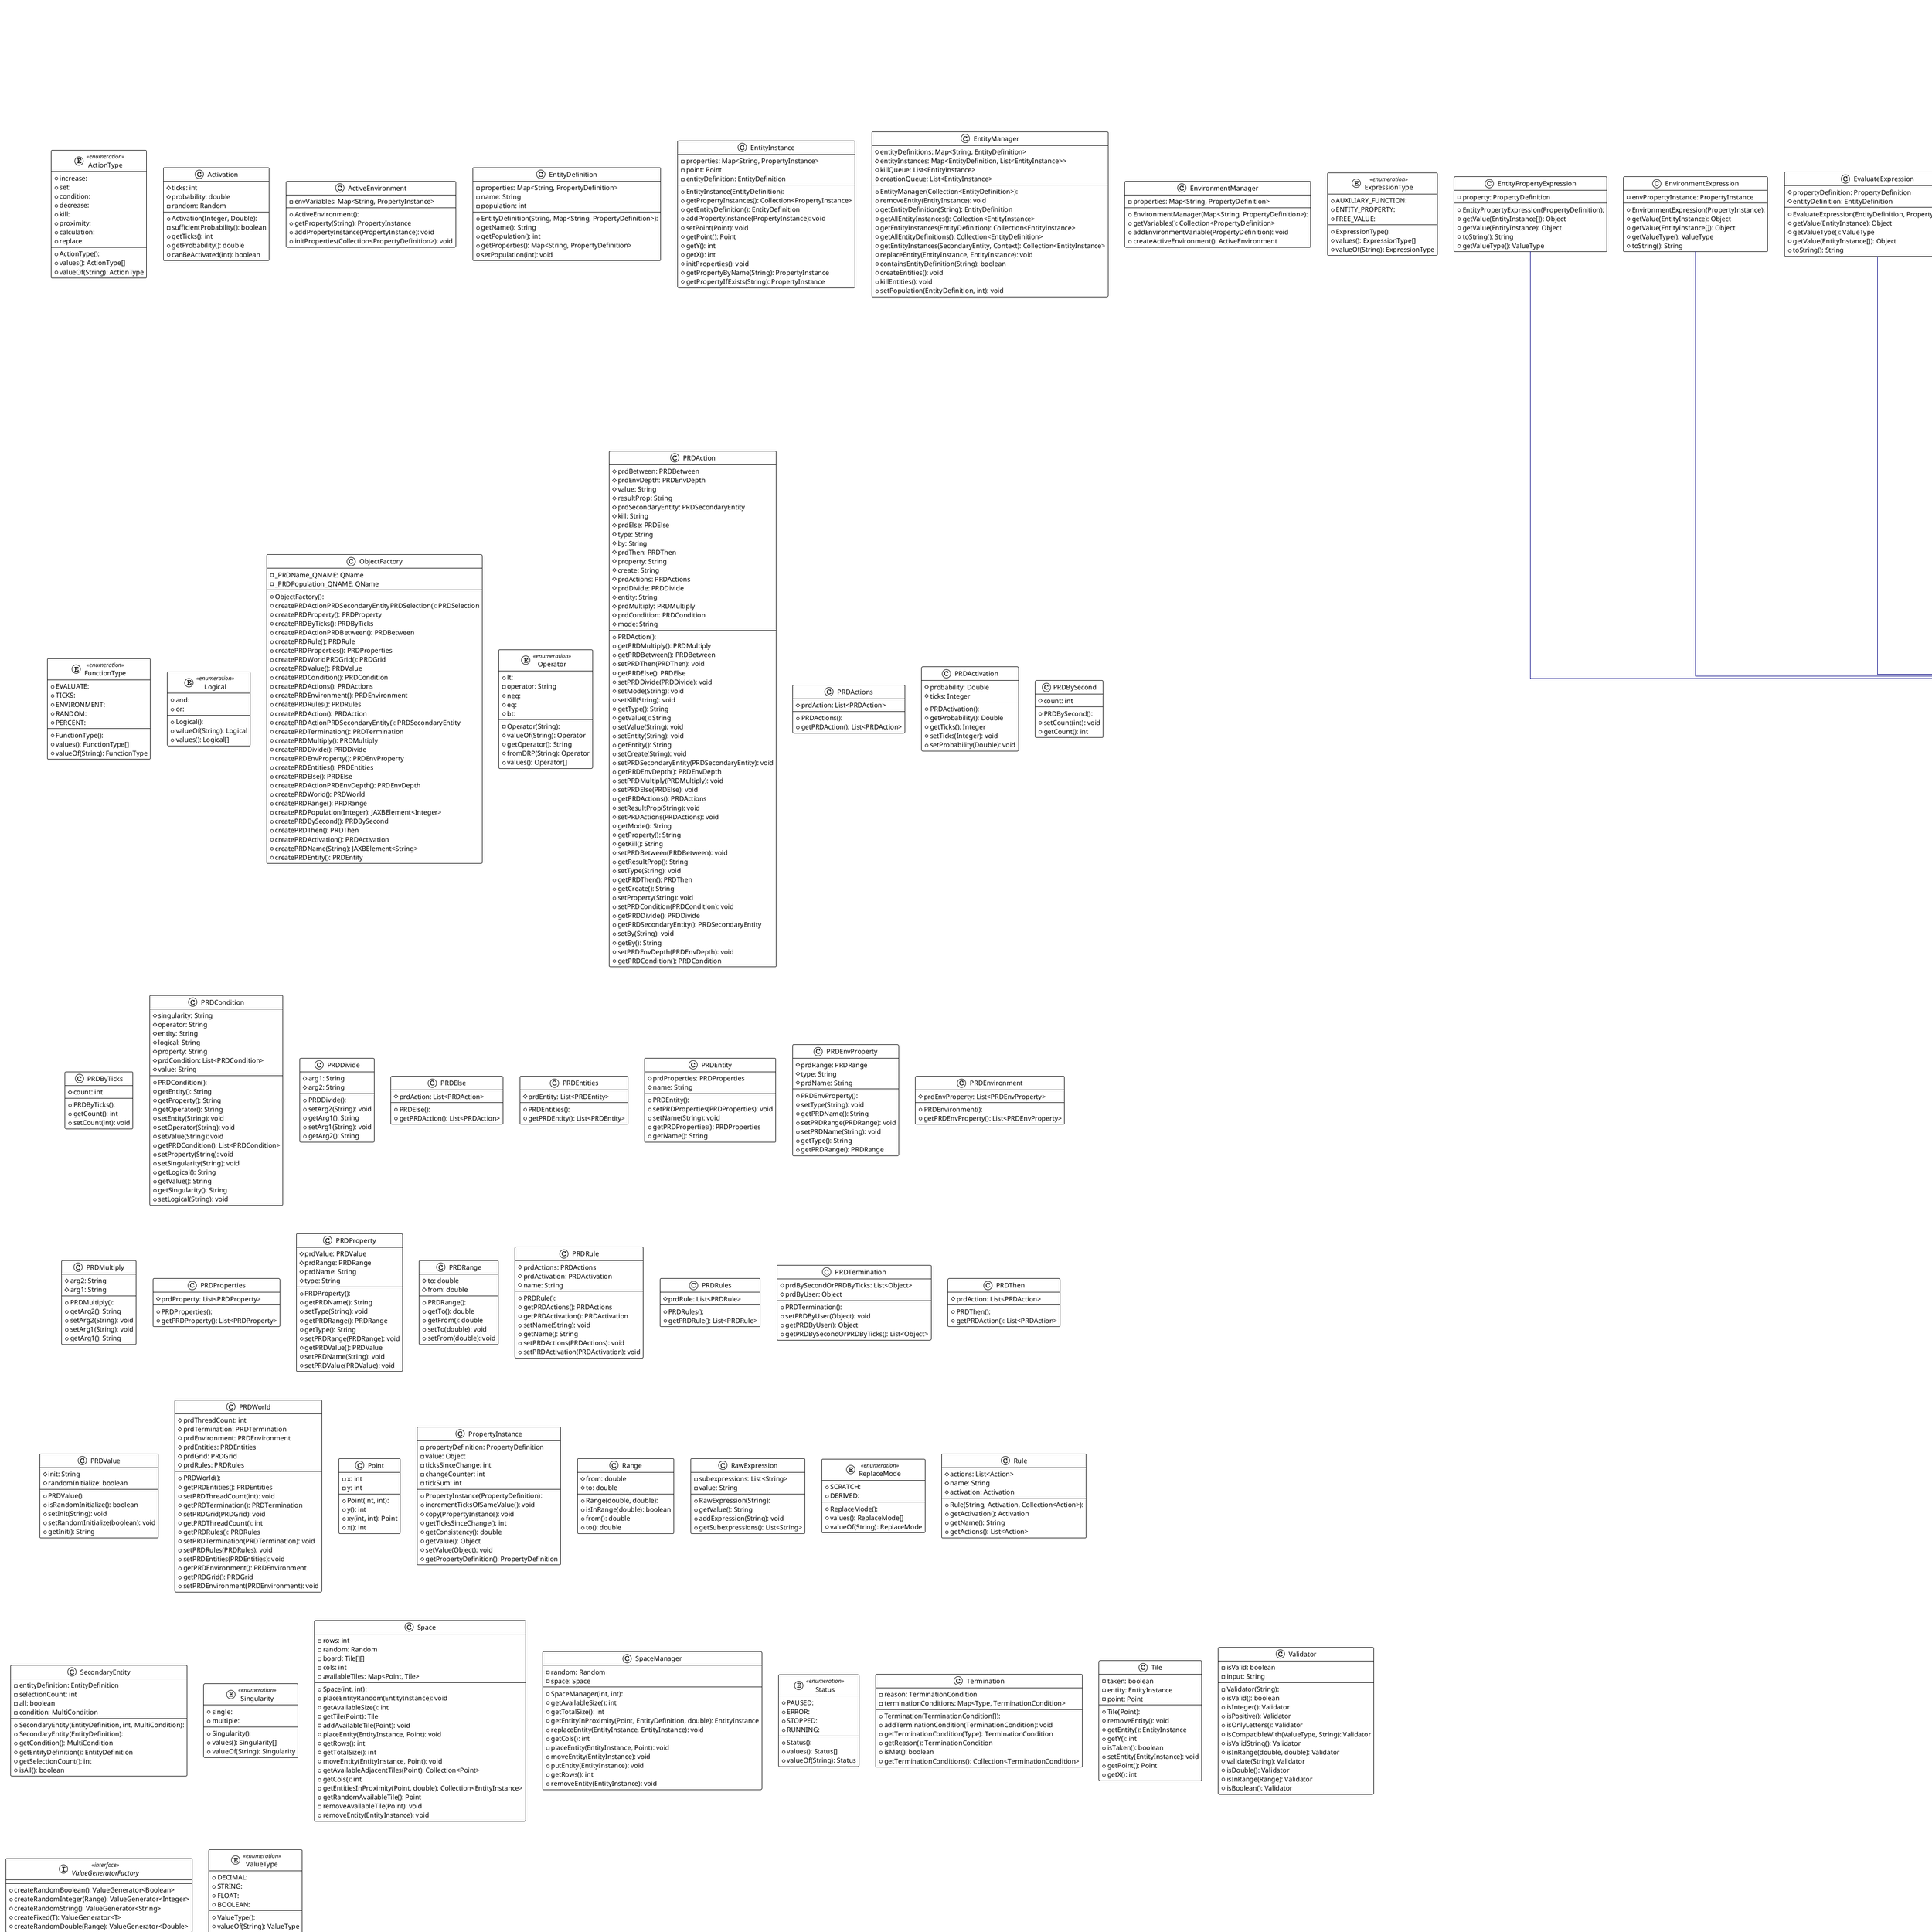 @startuml

!theme plain
top to bottom direction
skinparam linetype ortho

class AbstractExpression {
  + AbstractExpression(ExpressionType): 
  - type: ExpressionType
  + getValueType(): ValueType
  + getType(): ExpressionType
  + getValue(EntityInstance[]): Object
  + getValue(EntityInstance): Object
}
class AbstractNumericPropertyDefinition<T> {
  + AbstractNumericPropertyDefinition(String, ValueType, Range, ValueGenerator<T>, boolean): 
  - range: Range
  + getRange(): Range
  + isNumeric(): boolean
}
class AbstractPropertyDefinition<T> {
  + AbstractPropertyDefinition(String, ValueType, ValueGenerator<T>, boolean): 
  - type: ValueType
  - valueGenerator: ValueGenerator<T>
  - isRandomInit: boolean
  - name: String
  + getRange(): Range
  + isNumeric(): boolean
  + getType(): ValueType
  + isRandomInit(): boolean
  + getName(): String
  + generateValue(): T
}
class Action {
  + Action(ActionType, EntityDefinition, SecondaryEntity): 
  # type: ActionType
  # primaryEntity: EntityDefinition
  # secondaryEntity: SecondaryEntity
  + getType(): ActionType
  + getPrimaryEntity(): EntityDefinition
  + execute(EntityInstance, EntityInstance, Context): void
  + execute(EntityInstance, Context): void
  + getSecondaryEntity(): SecondaryEntity
}
class ActionCalc {
  + ActionCalc(EntityDefinition, SecondaryEntity, String, Expression, Expression): 
  # arg1: Expression
  # arg2: Expression
  # resultPropertyName: String
  + getArg2(): Expression
  + getArg1(): Expression
  + getResultPropertyName(): String
}
class ActionCondition {
  + ActionCondition(EntityDefinition, SecondaryEntity, MultiCondition, Collection<Action>, Collection<Action>): 
  # conditions: MultiCondition
  # actionsThen: List<Action>
  # actionsElse: List<Action>
  + execute(EntityInstance, EntityInstance, Context): void
  + execute(EntityInstance, Context): void
  + getConditions(): MultiCondition
  + getActionsThen(): List<Action>
  + getActionsElse(): List<Action>
}
class ActionDecrease {
  + ActionDecrease(EntityDefinition, SecondaryEntity, String, Expression): 
  + execute(EntityInstance, EntityInstance, Context): void
  + execute(EntityInstance, Context): void
}
class ActionDivide {
  + ActionDivide(EntityDefinition, SecondaryEntity, String, Expression, Expression): 
  + execute(EntityInstance, Context): void
  + execute(EntityInstance, EntityInstance, Context): void
}
class ActionIncrease {
  + ActionIncrease(EntityDefinition, SecondaryEntity, String, Expression): 
  + execute(EntityInstance, EntityInstance, Context): void
  + execute(EntityInstance, Context): void
}
class ActionKill {
  + ActionKill(EntityDefinition, SecondaryEntity): 
  + execute(EntityInstance, Context): void
  + execute(EntityInstance, EntityInstance, Context): void
}
class ActionMultiply {
  + ActionMultiply(EntityDefinition, SecondaryEntity, String, Expression, Expression): 
  + execute(EntityInstance, EntityInstance, Context): void
  + execute(EntityInstance, Context): void
}
class ActionProximity {
  + ActionProximity(EntityDefinition, EntityDefinition, Expression, Collection<Action>): 
  # targetEntity: EntityDefinition
  # actions: List<Action>
  # depth: Expression
  + getDepth(): Expression
  + execute(EntityInstance, Context): void
  + getTargetEntity(): EntityDefinition
  + getActions(): List<Action>
  + execute(EntityInstance, EntityInstance, Context): void
}
class ActionReplace {
  + ActionReplace(EntityDefinition, EntityDefinition, ReplaceMode): 
  # mode: ReplaceMode
  # createEntity: EntityDefinition
  - derived(EntityInstance, EntityInstance): void
  + execute(EntityInstance, EntityInstance, Context): void
  + getMode(): ReplaceMode
  + execute(EntityInstance, Context): void
  + getCreateEntity(): EntityDefinition
}
class ActionSet {
  + ActionSet(EntityDefinition, SecondaryEntity, String, Expression): 
  + execute(EntityInstance, EntityInstance, Context): void
  + execute(EntityInstance, Context): void
}
enum ActionType << enumeration >> {
  + ActionType(): 
  + increase: 
  + set: 
  + condition: 
  + decrease: 
  + kill: 
  + proximity: 
  + calculation: 
  + replace: 
  + values(): ActionType[]
  + valueOf(String): ActionType
}
class ActionValue {
  + ActionValue(ActionType, EntityDefinition, SecondaryEntity, String, Expression): 
  # value: Expression
  # propertyName: String
  + getValue(): Expression
  + getPropertyName(): String
}
class Activation {
  + Activation(Integer, Double): 
  # ticks: int
  # probability: double
  - random: Random
  - sufficientProbability(): boolean
  + getTicks(): int
  + getProbability(): double
  + canBeActivated(int): boolean
}
class ActiveEnvironment {
  + ActiveEnvironment(): 
  - envVariables: Map<String, PropertyInstance>
  + getProperty(String): PropertyInstance
  + addPropertyInstance(PropertyInstance): void
  + initProperties(Collection<PropertyDefinition>): void
}
class BooleanPropertyDefinition {
  + BooleanPropertyDefinition(String, ValueGenerator<Boolean>, boolean): 
}
class ByError {
  + ByError(): 
  + getType(): Type
  + getCondition(): Boolean
  + isMet(): boolean
}
class ByNumberTermination<T> {
  + ByNumberTermination(T): 
  # value: T
  # max: T
  + getMax(): T
  + getCondition(): T
  + setValue(T): void
  + getValue(): T
}
class BySecond {
  + BySecond(long): 
  + getType(): Type
  + isMet(): boolean
}
class ByTicks {
  + ByTicks(int): 
  + isMet(): boolean
  + getType(): Type
}
class ByUser {
  + ByUser(): 
  # stopped: boolean
  + stop(): void
  + getType(): Type
  + isMet(): boolean
  + getCondition(): Boolean
}
interface Condition << interface >> {
  + evaluate(EntityInstance, Context): boolean
  + evaluate(EntityInstance, EntityInstance, Context): boolean
}
interface Context << interface >> {
  + getSpaceManager(): SpaceManager
  + getEnvironmentManager(): EnvironmentManager
  + removeEntity(EntityInstance): void
  + getEnvironmentPropertyInstance(String): PropertyInstance
  + getEntityManager(): EntityManager
  + getThreadCount(): int
}
class DoublePropertyDefinition {
  + DoublePropertyDefinition(String, Range, ValueGenerator<Double>, boolean): 
}
class Engine {
  + Engine(): 
  - threadPool: ThreadPoolExecutor
  - pastSimulations: Map<Integer, SimulationInterface>
  - threadCount: int
  - simulation: SimulationInterface
  - filepath: String
  - idCounter: int
  + getWorldFromFile(String): World
  + getConsistencyOfProperty(int, String, String): Collection<Double>
  + getPastSimulations(): Collection<DTOSimulation>
  + getEnvironmentValues(): Collection<DTOEnvironmentVariable>
  + getSimulationDetails(): DTOSimulationDetails
  - isSimulationLoaded(): void
  + tickSimulation(int): void
  - getActions(Collection<Action>): Collection<DTOAction>
  + stopSimulation(int): void
  + getValuesForPropertyHistogram(int, String, String): DTOSimulationHistogram
  + resumeSimulation(int): void
  + getSimulationTermination(int): DTOTermination
  + pauseSimulation(int): void
  - getSimulationTermination(SimulationInterface): DTOTermination
  + getPastEntityProperties(int, String): Collection<DTOProperty>
  + saveToFile(String): void
  + getQueueDetails(): DTOQueueDetails
  + getSimulationResult(int): DTOSimulationResult
  + runSimulation(boolean): DTOSimulation
  + getSimulationSpace(int): DTOSpace
  - archiveSimulation(): void
  + getEntityPopulations(int): Map<String, DTOEntityPopulation>
  - getEntities(SimulationInterface): Collection<DTOEntity>
  + getEnvironmentDefinitions(): Collection<DTOEnvironmentVariable>
  + getTicksOfSameValueOfPropertyInstances(int, String, String): Collection<Double>
  + setEntityPopulations(Map<String, Integer>): void
  + getNextId(): int
  + setEnvironmentValues(Map<String, Object>): void
  - getDTOTerminationCondition(TerminationCondition): DTOTerminationCondition<?>
  + loadXml(String): void
  + getEntities(int): Collection<DTOEntity>
  + getGrid(int): DTOGrid
  + getSimulationStatus(int): DTOStatus
  + loadFromFile(String): void
  - getEntity(EntityDefinition): DTOEntity
  + shutdown(): void
  - getProperties(EntityDefinition): Collection<DTOProperty>
}
class EngineException {
  + EngineException(String, String): 
  - type: String
  + getType(): String
}
interface EngineInterface << interface >> {
  + getPastSimulations(): Collection<DTOSimulation>
  + getConsistencyOfProperty(int, String, String): Collection<Double>
  + getSimulationDetails(): DTOSimulationDetails
  + loadXml(String): void
  + pauseSimulation(int): void
  + getSimulationSpace(int): DTOSpace
  + getGrid(int): DTOGrid
  + loadFromFile(String): void
  + setEntityPopulations(Map<String, Integer>): void
  + resumeSimulation(int): void
  + getSimulationResult(int): DTOSimulationResult
  + getSimulationTermination(int): DTOTermination
  + getPastEntityProperties(int, String): Collection<DTOProperty>
  + getValuesForPropertyHistogram(int, String, String): DTOSimulationHistogram
  + getSimulationStatus(int): DTOStatus
  + getEntities(int): Collection<DTOEntity>
  + getNextId(): int
  + tickSimulation(int): void
  + getQueueDetails(): DTOQueueDetails
  + stopSimulation(int): void
  + setEnvironmentValues(Map<String, Object>): void
  + getEnvironmentDefinitions(): Collection<DTOEnvironmentVariable>
  + getEntityPopulations(int): Map<String, DTOEntityPopulation>
  + getTicksOfSameValueOfPropertyInstances(int, String, String): Collection<Double>
  + shutdown(): void
  + getEnvironmentValues(): Collection<DTOEnvironmentVariable>
  + saveToFile(String): void
  + runSimulation(boolean): DTOSimulation
}
class EntityDefinition {
  + EntityDefinition(String, Map<String, PropertyDefinition>): 
  - properties: Map<String, PropertyDefinition>
  - name: String
  - population: int
  + getName(): String
  + getPopulation(): int
  + getProperties(): Map<String, PropertyDefinition>
  + setPopulation(int): void
}
class EntityInstance {
  + EntityInstance(EntityDefinition): 
  - properties: Map<String, PropertyInstance>
  - point: Point
  - entityDefinition: EntityDefinition
  + getPropertyInstances(): Collection<PropertyInstance>
  + getEntityDefinition(): EntityDefinition
  + addPropertyInstance(PropertyInstance): void
  + setPoint(Point): void
  + getPoint(): Point
  + getY(): int
  + getX(): int
  + initProperties(): void
  + getPropertyByName(String): PropertyInstance
  + getPropertyIfExists(String): PropertyInstance
}
class EntityManager {
  + EntityManager(Collection<EntityDefinition>): 
  # entityDefinitions: Map<String, EntityDefinition>
  # entityInstances: Map<EntityDefinition, List<EntityInstance>>
  # killQueue: List<EntityInstance>
  # creationQueue: List<EntityInstance>
  + removeEntity(EntityInstance): void
  + getEntityDefinition(String): EntityDefinition
  + getAllEntityInstances(): Collection<EntityInstance>
  + getEntityInstances(EntityDefinition): Collection<EntityInstance>
  + getAllEntityDefinitions(): Collection<EntityDefinition>
  + getEntityInstances(SecondaryEntity, Context): Collection<EntityInstance>
  + replaceEntity(EntityInstance, EntityInstance): void
  + containsEntityDefinition(String): boolean
  + createEntities(): void
  + killEntities(): void
  + setPopulation(EntityDefinition, int): void
}
class EntityPropertyExpression {
  + EntityPropertyExpression(PropertyDefinition): 
  - property: PropertyDefinition
  + getValue(EntityInstance[]): Object
  + getValue(EntityInstance): Object
  + toString(): String
  + getValueType(): ValueType
}
class EnvironmentExpression {
  + EnvironmentExpression(PropertyInstance): 
  - envPropertyInstance: PropertyInstance
  + getValue(EntityInstance): Object
  + getValue(EntityInstance[]): Object
  + getValueType(): ValueType
  + toString(): String
}
class EnvironmentManager {
  + EnvironmentManager(Map<String, PropertyDefinition>): 
  - properties: Map<String, PropertyDefinition>
  + getVariables(): Collection<PropertyDefinition>
  + addEnvironmentVariable(PropertyDefinition): void
  + createActiveEnvironment(): ActiveEnvironment
}
class EvaluateExpression {
  + EvaluateExpression(EntityDefinition, PropertyDefinition): 
  # propertyDefinition: PropertyDefinition
  # entityDefinition: EntityDefinition
  + getValue(EntityInstance): Object
  + getValueType(): ValueType
  + getValue(EntityInstance[]): Object
  + toString(): String
}
interface Expression << interface >> {
  + getValueType(): ValueType
  + getValue(EntityInstance[]): Object
  + getType(): ExpressionType
  + getValue(EntityInstance): Object
}
enum ExpressionType << enumeration >> {
  + ExpressionType(): 
  + AUXILIARY_FUNCTION: 
  + ENTITY_PROPERTY: 
  + FREE_VALUE: 
  + values(): ExpressionType[]
  + valueOf(String): ExpressionType
}
class FatalException {
  + FatalException(String): 
}
class FixedValueGenerator<T> {
  + FixedValueGenerator(T): 
  - fixedValue: T
  + generateValue(): T
}
class FreeValueExpression {
  + FreeValueExpression(Object, ValueType): 
  - value: Object
  - type: ValueType
  + getValue(EntityInstance[]): Object
  + getValue(EntityInstance): Object
  + getValueType(): ValueType
  + toString(): String
}
enum FunctionType << enumeration >> {
  + FunctionType(): 
  + EVALUATE: 
  + TICKS: 
  + ENVIRONMENT: 
  + RANDOM: 
  + PERCENT: 
  + values(): FunctionType[]
  + valueOf(String): FunctionType
}
class IllegalActionException {
  + IllegalActionException(String): 
}
class IllegalUserActionException {
  + IllegalUserActionException(String): 
}
class IncompatibleTypesException {
  + IncompatibleTypesException(String): 
}
class IntegerPropertyDefinition {
  + IntegerPropertyDefinition(String, Range, ValueGenerator<Integer>, boolean): 
}
enum Logical << enumeration >> {
  + Logical(): 
  + and: 
  + or: 
  + valueOf(String): Logical
  + values(): Logical[]
}
class MultiCondition {
  + MultiCondition(Logical, Collection<Condition>): 
  # subConditions: List<Condition>
  # logical: Logical
  + evaluate(EntityInstance, EntityInstance, Context): boolean
  + evaluate(EntityInstance, Context): boolean
  + toString(): String
}
class ObjectFactory {
  + ObjectFactory(): 
  - _PRDName_QNAME: QName
  - _PRDPopulation_QNAME: QName
  + createPRDActionPRDSecondaryEntityPRDSelection(): PRDSelection
  + createPRDProperty(): PRDProperty
  + createPRDByTicks(): PRDByTicks
  + createPRDActionPRDBetween(): PRDBetween
  + createPRDRule(): PRDRule
  + createPRDProperties(): PRDProperties
  + createPRDWorldPRDGrid(): PRDGrid
  + createPRDValue(): PRDValue
  + createPRDCondition(): PRDCondition
  + createPRDActions(): PRDActions
  + createPRDEnvironment(): PRDEnvironment
  + createPRDRules(): PRDRules
  + createPRDAction(): PRDAction
  + createPRDActionPRDSecondaryEntity(): PRDSecondaryEntity
  + createPRDTermination(): PRDTermination
  + createPRDMultiply(): PRDMultiply
  + createPRDDivide(): PRDDivide
  + createPRDEnvProperty(): PRDEnvProperty
  + createPRDEntities(): PRDEntities
  + createPRDElse(): PRDElse
  + createPRDActionPRDEnvDepth(): PRDEnvDepth
  + createPRDWorld(): PRDWorld
  + createPRDRange(): PRDRange
  + createPRDPopulation(Integer): JAXBElement<Integer>
  + createPRDBySecond(): PRDBySecond
  + createPRDThen(): PRDThen
  + createPRDActivation(): PRDActivation
  + createPRDName(String): JAXBElement<String>
  + createPRDEntity(): PRDEntity
}
enum Operator << enumeration >> {
  - Operator(String): 
  + lt: 
  - operator: String
  + neq: 
  + eq: 
  + bt: 
  + valueOf(String): Operator
  + getOperator(): String
  + fromDRP(String): Operator
  + values(): Operator[]
}
class PRDAction {
  + PRDAction(): 
  # prdBetween: PRDBetween
  # prdEnvDepth: PRDEnvDepth
  # value: String
  # resultProp: String
  # prdSecondaryEntity: PRDSecondaryEntity
  # kill: String
  # prdElse: PRDElse
  # type: String
  # by: String
  # prdThen: PRDThen
  # property: String
  # create: String
  # prdActions: PRDActions
  # prdDivide: PRDDivide
  # entity: String
  # prdMultiply: PRDMultiply
  # prdCondition: PRDCondition
  # mode: String
  + getPRDMultiply(): PRDMultiply
  + getPRDBetween(): PRDBetween
  + setPRDThen(PRDThen): void
  + getPRDElse(): PRDElse
  + setPRDDivide(PRDDivide): void
  + setMode(String): void
  + setKill(String): void
  + getType(): String
  + getValue(): String
  + setValue(String): void
  + setEntity(String): void
  + getEntity(): String
  + setCreate(String): void
  + setPRDSecondaryEntity(PRDSecondaryEntity): void
  + getPRDEnvDepth(): PRDEnvDepth
  + setPRDMultiply(PRDMultiply): void
  + setPRDElse(PRDElse): void
  + getPRDActions(): PRDActions
  + setResultProp(String): void
  + setPRDActions(PRDActions): void
  + getMode(): String
  + getProperty(): String
  + getKill(): String
  + setPRDBetween(PRDBetween): void
  + getResultProp(): String
  + setType(String): void
  + getPRDThen(): PRDThen
  + getCreate(): String
  + setProperty(String): void
  + setPRDCondition(PRDCondition): void
  + getPRDDivide(): PRDDivide
  + getPRDSecondaryEntity(): PRDSecondaryEntity
  + setBy(String): void
  + getBy(): String
  + setPRDEnvDepth(PRDEnvDepth): void
  + getPRDCondition(): PRDCondition
}
class PRDActions {
  + PRDActions(): 
  # prdAction: List<PRDAction>
  + getPRDAction(): List<PRDAction>
}
class PRDActivation {
  + PRDActivation(): 
  # probability: Double
  # ticks: Integer
  + getProbability(): Double
  + getTicks(): Integer
  + setTicks(Integer): void
  + setProbability(Double): void
}
class PRDBySecond {
  + PRDBySecond(): 
  # count: int
  + setCount(int): void
  + getCount(): int
}
class PRDByTicks {
  + PRDByTicks(): 
  # count: int
  + getCount(): int
  + setCount(int): void
}
class PRDCondition {
  + PRDCondition(): 
  # singularity: String
  # operator: String
  # entity: String
  # logical: String
  # property: String
  # prdCondition: List<PRDCondition>
  # value: String
  + getEntity(): String
  + getProperty(): String
  + getOperator(): String
  + setEntity(String): void
  + setOperator(String): void
  + setValue(String): void
  + getPRDCondition(): List<PRDCondition>
  + setProperty(String): void
  + setSingularity(String): void
  + getLogical(): String
  + getValue(): String
  + getSingularity(): String
  + setLogical(String): void
}
class PRDDivide {
  + PRDDivide(): 
  # arg1: String
  # arg2: String
  + setArg2(String): void
  + getArg1(): String
  + setArg1(String): void
  + getArg2(): String
}
class PRDElse {
  + PRDElse(): 
  # prdAction: List<PRDAction>
  + getPRDAction(): List<PRDAction>
}
class PRDEntities {
  + PRDEntities(): 
  # prdEntity: List<PRDEntity>
  + getPRDEntity(): List<PRDEntity>
}
class PRDEntity {
  + PRDEntity(): 
  # prdProperties: PRDProperties
  # name: String
  + setPRDProperties(PRDProperties): void
  + setName(String): void
  + getPRDProperties(): PRDProperties
  + getName(): String
}
class PRDEnvProperty {
  + PRDEnvProperty(): 
  # prdRange: PRDRange
  # type: String
  # prdName: String
  + setType(String): void
  + getPRDName(): String
  + setPRDRange(PRDRange): void
  + setPRDName(String): void
  + getType(): String
  + getPRDRange(): PRDRange
}
class PRDEnvironment {
  + PRDEnvironment(): 
  # prdEnvProperty: List<PRDEnvProperty>
  + getPRDEnvProperty(): List<PRDEnvProperty>
}
class PRDMultiply {
  + PRDMultiply(): 
  # arg2: String
  # arg1: String
  + getArg2(): String
  + setArg2(String): void
  + setArg1(String): void
  + getArg1(): String
}
class PRDProperties {
  + PRDProperties(): 
  # prdProperty: List<PRDProperty>
  + getPRDProperty(): List<PRDProperty>
}
class PRDProperty {
  + PRDProperty(): 
  # prdValue: PRDValue
  # prdRange: PRDRange
  # prdName: String
  # type: String
  + getPRDName(): String
  + setType(String): void
  + getPRDRange(): PRDRange
  + getType(): String
  + setPRDRange(PRDRange): void
  + getPRDValue(): PRDValue
  + setPRDName(String): void
  + setPRDValue(PRDValue): void
}
class PRDRange {
  + PRDRange(): 
  # to: double
  # from: double
  + getTo(): double
  + getFrom(): double
  + setTo(double): void
  + setFrom(double): void
}
class PRDRule {
  + PRDRule(): 
  # prdActions: PRDActions
  # prdActivation: PRDActivation
  # name: String
  + getPRDActions(): PRDActions
  + getPRDActivation(): PRDActivation
  + setName(String): void
  + getName(): String
  + setPRDActions(PRDActions): void
  + setPRDActivation(PRDActivation): void
}
class PRDRules {
  + PRDRules(): 
  # prdRule: List<PRDRule>
  + getPRDRule(): List<PRDRule>
}
class PRDTermination {
  + PRDTermination(): 
  # prdBySecondOrPRDByTicks: List<Object>
  # prdByUser: Object
  + setPRDByUser(Object): void
  + getPRDByUser(): Object
  + getPRDBySecondOrPRDByTicks(): List<Object>
}
class PRDThen {
  + PRDThen(): 
  # prdAction: List<PRDAction>
  + getPRDAction(): List<PRDAction>
}
class PRDValue {
  + PRDValue(): 
  # init: String
  # randomInitialize: boolean
  + isRandomInitialize(): boolean
  + setInit(String): void
  + setRandomInitialize(boolean): void
  + getInit(): String
}
class PRDWorld {
  + PRDWorld(): 
  # prdThreadCount: int
  # prdTermination: PRDTermination
  # prdEnvironment: PRDEnvironment
  # prdEntities: PRDEntities
  # prdGrid: PRDGrid
  # prdRules: PRDRules
  + getPRDEntities(): PRDEntities
  + setPRDThreadCount(int): void
  + getPRDTermination(): PRDTermination
  + setPRDGrid(PRDGrid): void
  + getPRDThreadCount(): int
  + getPRDRules(): PRDRules
  + setPRDTermination(PRDTermination): void
  + setPRDRules(PRDRules): void
  + setPRDEntities(PRDEntities): void
  + getPRDEnvironment(): PRDEnvironment
  + getPRDGrid(): PRDGrid
  + setPRDEnvironment(PRDEnvironment): void
}
class PercentExpression {
  + PercentExpression(Expression, Expression): 
  # arg: Expression
  # percentage: Expression
  + getValueType(): ValueType
  + getValue(EntityInstance): Object
  + getValue(EntityInstance[]): Object
}
class Point {
  + Point(int, int): 
  - x: int
  - y: int
  + y(): int
  + xy(int, int): Point
  + x(): int
}
interface PropertyDefinition << interface >> {
  + getName(): String
  + generateValue(): Object
  + isRandomInit(): boolean
  + isNumeric(): boolean
  + getType(): ValueType
  + getRange(): Range
}
class PropertyInstance {
  + PropertyInstance(PropertyDefinition): 
  - propertyDefinition: PropertyDefinition
  - value: Object
  - ticksSinceChange: int
  - changeCounter: int
  - tickSum: int
  + incrementTicksOfSameValue(): void
  + copy(PropertyInstance): void
  + getTicksSinceChange(): int
  + getConsistency(): double
  + getValue(): Object
  + setValue(Object): void
  + getPropertyDefinition(): PropertyDefinition
}
class RandomBooleanValueGenerator {
  + RandomBooleanValueGenerator(): 
  + generateValue(): Boolean
}
class RandomDoubleValueGenerator {
  + RandomDoubleValueGenerator(Double, Double): 
  # from: Double
  # to: Double
  + generateValue(): Double
}
class RandomExpression {
  + RandomExpression(int): 
  - arg: int
  - random: Random
  + getValue(EntityInstance): Object
  + toString(): String
  + getValue(EntityInstance[]): Object
  + getType(): ExpressionType
  + getValueType(): ValueType
}
class RandomIntegerValueGenerator {
  + RandomIntegerValueGenerator(Integer, Integer): 
  # to: Integer
  # from: Integer
  + generateValue(): Integer
}
class RandomStringValueGenerator {
  + RandomStringValueGenerator(): 
  - CHARACTERS: String
  + generateValue(): String
}
class RandomValueGenerator<T> {
  + RandomValueGenerator(): 
  # random: Random
}
class Range {
  + Range(double, double): 
  # from: double
  # to: double
  + isInRange(double): boolean
  + from(): double
  + to(): double
}
class RawExpression {
  + RawExpression(String): 
  - subexpressions: List<String>
  - value: String
  + getValue(): String
  + addExpression(String): void
  + getSubexpressions(): List<String>
}
enum ReplaceMode << enumeration >> {
  + ReplaceMode(): 
  + SCRATCH: 
  + DERIVED: 
  + values(): ReplaceMode[]
  + valueOf(String): ReplaceMode
}
class Rule {
  + Rule(String, Activation, Collection<Action>): 
  # actions: List<Action>
  # name: String
  # activation: Activation
  + getActivation(): Activation
  + getName(): String
  + getActions(): List<Action>
}
class SecondaryEntity {
  + SecondaryEntity(EntityDefinition, int, MultiCondition): 
  + SecondaryEntity(EntityDefinition): 
  - entityDefinition: EntityDefinition
  - selectionCount: int
  - all: boolean
  - condition: MultiCondition
  + getCondition(): MultiCondition
  + getEntityDefinition(): EntityDefinition
  + getSelectionCount(): int
  + isAll(): boolean
}
class Simulation {
  + Simulation(World): 
  - date: LocalDateTime
  - totalDuration: long
  - status: Status
  - exception: SimulationRuntimeException
  - id: int
  - singleTick: boolean
  - tick: int
  - world: World
  + singleTick(): void
  - loop(): void
  + run(int): void
  + getEntityDefinition(String): EntityDefinition
  + getTermination(): Termination
  + setEnvironmentValue(String, Object): void
  + getWorld(): World
  + next(): void
  + getTick(): int
  + getEnvironmentValue(String): Object
  + getDuration(): long
  + resume(): void
  + getId(): int
  + getStatus(): Status
  + pause(): void
  + setEntityPopulation(String, int): void
  + run(): void
  + getDate(): LocalDateTime
  - runtimeError(SimulationRuntimeException): void
  + updateTermination(): void
  + tick(): void
  + getException(): SimulationRuntimeException
  + initSpace(): void
  + getAllEntityDefinitions(): Collection<EntityDefinition>
  + stop(): void
}
interface SimulationInterface << interface >> {
  + stop(): void
  + getId(): int
  + setEnvironmentValue(String, Object): void
  + getDate(): LocalDateTime
  + getTermination(): Termination
  + getEntityDefinition(String): EntityDefinition
  + pause(): void
  + getEnvironmentValue(String): Object
  + singleTick(): void
  + initSpace(): void
  + getException(): SimulationRuntimeException
  + getDuration(): long
  + run(int): void
  + getAllEntityDefinitions(): Collection<EntityDefinition>
  + setEntityPopulation(String, int): void
  + getStatus(): Status
  + next(): void
  + getWorld(): World
  + resume(): void
  + getTick(): int
}
class SimulationMissingException {
  + SimulationMissingException(String): 
}
class SimulationRuntimeException {
  + SimulationRuntimeException(String, String): 
  - secondaryType: String
  + getSecondaryType(): String
}
class SingleCondition {
  + SingleCondition(Operator, Expression, Expression): 
  # arg: Expression
  # value: Expression
  # operator: Operator
  + evaluate(EntityInstance, EntityInstance, Context): boolean
  + toString(): String
  + compare(Object, Object): boolean
  + evaluate(EntityInstance, Context): boolean
}
enum Singularity << enumeration >> {
  + Singularity(): 
  + single: 
  + multiple: 
  + values(): Singularity[]
  + valueOf(String): Singularity
}
class Space {
  + Space(int, int): 
  - rows: int
  - random: Random
  - board: Tile[][]
  - cols: int
  - availableTiles: Map<Point, Tile>
  + placeEntityRandom(EntityInstance): void
  + getAvailableSize(): int
  - getTile(Point): Tile
  - addAvailableTile(Point): void
  + placeEntity(EntityInstance, Point): void
  + getRows(): int
  + getTotalSize(): int
  + moveEntity(EntityInstance, Point): void
  + getAvailableAdjacentTiles(Point): Collection<Point>
  + getCols(): int
  + getEntitiesInProximity(Point, double): Collection<EntityInstance>
  + getRandomAvailableTile(): Point
  - removeAvailableTile(Point): void
  + removeEntity(EntityInstance): void
}
class SpaceManager {
  + SpaceManager(int, int): 
  - random: Random
  - space: Space
  + getAvailableSize(): int
  + getTotalSize(): int
  + getEntityInProximity(Point, EntityDefinition, double): EntityInstance
  + replaceEntity(EntityInstance, EntityInstance): void
  + getCols(): int
  - placeEntity(EntityInstance, Point): void
  + moveEntity(EntityInstance): void
  + putEntity(EntityInstance): void
  + getRows(): int
  + removeEntity(EntityInstance): void
}
enum Status << enumeration >> {
  + Status(): 
  + PAUSED: 
  + ERROR: 
  + STOPPED: 
  + RUNNING: 
  + values(): Status[]
  + valueOf(String): Status
}
class StringPropertyDefinition {
  + StringPropertyDefinition(String, ValueGenerator<String>, boolean): 
}
class Termination {
  + Termination(TerminationCondition[]): 
  - reason: TerminationCondition
  - terminationConditions: Map<Type, TerminationCondition>
  + addTerminationCondition(TerminationCondition): void
  + getTerminationCondition(Type): TerminationCondition
  + getReason(): TerminationCondition
  + isMet(): boolean
  + getTerminationConditions(): Collection<TerminationCondition>
}
interface TerminationCondition << interface >> {
  + isMet(): boolean
  + getType(): Type
  + getCondition(): Object
}
class TicksExpression {
  + TicksExpression(EntityDefinition, PropertyDefinition): 
  # propertyDefinition: PropertyDefinition
  # entityDefinition: EntityDefinition
  + toString(): String
  + getValueType(): ValueType
  + getValue(EntityInstance): Object
  + getValue(EntityInstance[]): Object
}
class Tile {
  + Tile(Point): 
  - taken: boolean
  - entity: EntityInstance
  - point: Point
  + removeEntity(): void
  + getEntity(): EntityInstance
  + getY(): int
  + isTaken(): boolean
  + setEntity(EntityInstance): void
  + getPoint(): Point
  + getX(): int
}
interface Translator << interface >> {
  + getWorld(): World
}
class Validator {
  - Validator(String): 
  - isValid: boolean
  - input: String
  + isValid(): boolean
  + isInteger(): Validator
  + isPositive(): Validator
  + isOnlyLetters(): Validator
  + isCompatibleWith(ValueType, String): Validator
  + isValidString(): Validator
  + isInRange(double, double): Validator
  + validate(String): Validator
  + isDouble(): Validator
  + isInRange(Range): Validator
  + isBoolean(): Validator
}
interface ValueGenerator<T> << interface >> {
  + generateValue(): T
}
interface ValueGeneratorFactory << interface >> {
  + createRandomBoolean(): ValueGenerator<Boolean>
  + createRandomInteger(Range): ValueGenerator<Integer>
  + createRandomString(): ValueGenerator<String>
  + createFixed(T): ValueGenerator<T>
  + createRandomDouble(Range): ValueGenerator<Double>
}
enum ValueType << enumeration >> {
  + ValueType(): 
  + DECIMAL: 
  + STRING: 
  + FLOAT: 
  + BOOLEAN: 
  + valueOf(String): ValueType
  + values(): ValueType[]
}
class World {
  + World(EnvironmentManager, ActiveEnvironment, EntityManager, Map<String, Rule>, Termination, SpaceManager, int): 
  # activeEnvironment: ActiveEnvironment
  # rules: Map<String, Rule>
  # environmentManager: EnvironmentManager
  # threadCount: int
  # spaceManager: SpaceManager
  # entityManager: EntityManager
  # termination: Termination
  + getThreadCount(): int
  + getTermination(): Termination
  + getEntityManager(): EntityManager
  + getSpaceManager(): SpaceManager
  + getEnvironmentPropertyInstance(String): PropertyInstance
  + removeEntity(EntityInstance): void
  + getEnvironmentManager(): EnvironmentManager
  + getRules(): Map<String, Rule>
}
class XMLConfigException {
  + XMLConfigException(String): 
}
class XmlTranslator {
  + XmlTranslator(InputStream): 
  - prdWorld: PRDWorld
  - termination: Termination
  - JAXB_XML_GAME_PACKAGE_NAME: String
  - environmentManager: EnvironmentManager
  - activeEnvironment: ActiveEnvironment
  - world: World
  - entityManager: EntityManager
  + getPropertyDefinitionByType(String, ValueType, String, Range, boolean): PropertyDefinition
  + getActionDecrease(PRDAction, EntityDefinition, SecondaryEntity): ActionDecrease
  + getActionIncrease(PRDAction, EntityDefinition, SecondaryEntity): ActionIncrease
  + getByTicks(PRDByTicks): ByTicks
  + getWorld(): World
  + getPropertyDefinition(PRDProperty): PropertyDefinition
  + getActionCondition(PRDAction, EntityDefinition, SecondaryEntity): ActionCondition
  + getSingleCondition(PRDCondition): SingleCondition
  + getAction(PRDAction): Action
  + getSpace(PRDGrid): SpaceManager
  + getRule(PRDRule): Rule
  + getExpression(String, EntityDefinition, ValueType, boolean): Expression
  + getRange(PRDRange): Range
  + getActionCalc(PRDAction, EntityDefinition, SecondaryEntity): ActionCalc
  + getActionProximity(PRDAction): ActionProximity
  + getActionSet(PRDAction, EntityDefinition, SecondaryEntity): ActionSet
  + getExpression(String, EntityDefinition, ValueType): Expression
  + getBySecond(PRDBySecond): BySecond
  + getEnvironmentManager(PRDEnvironment): EnvironmentManager
  + getTermination(PRDTermination): Termination
  + getActionReplace(PRDAction): ActionReplace
  + convertToRawExpression(String): RawExpression
  + getEntityDefinition(PRDEntity): EntityDefinition
  + getActivation(PRDActivation): Activation
  + getMultiCondition(PRDCondition): MultiCondition
  + getExpressionType(String, EntityDefinition): ExpressionType
  + getSecondaryEntity(PRDSecondaryEntity): SecondaryEntity
  + getActionKill(EntityDefinition, SecondaryEntity): ActionKill
}

AbstractExpression                 -[#008200,dashed]-^  Expression                        
AbstractNumericPropertyDefinition  -[#000082,plain]-^  AbstractPropertyDefinition        
AbstractPropertyDefinition         -[#008200,dashed]-^  PropertyDefinition                
ActionCalc                         -[#000082,plain]-^  Action                            
ActionCondition                    -[#000082,plain]-^  Action                            
ActionDecrease                     -[#000082,plain]-^  ActionValue                       
ActionDivide                       -[#000082,plain]-^  ActionCalc                        
ActionIncrease                     -[#000082,plain]-^  ActionValue                       
ActionKill                         -[#000082,plain]-^  Action                            
ActionMultiply                     -[#000082,plain]-^  ActionCalc                        
ActionProximity                    -[#000082,plain]-^  Action                            
ActionReplace                      -[#000082,plain]-^  Action                            
ActionSet                          -[#000082,plain]-^  ActionValue                       
ActionValue                        -[#000082,plain]-^  Action                            
BooleanPropertyDefinition          -[#000082,plain]-^  AbstractPropertyDefinition        
ByError                            -[#008200,dashed]-^  TerminationCondition              
ByNumberTermination                -[#008200,dashed]-^  TerminationCondition              
BySecond                           -[#000082,plain]-^  ByNumberTermination               
ByTicks                            -[#000082,plain]-^  ByNumberTermination               
ByUser                             -[#008200,dashed]-^  TerminationCondition              
DoublePropertyDefinition           -[#000082,plain]-^  AbstractNumericPropertyDefinition 
Engine                             -[#008200,dashed]-^  EngineInterface                   
EntityPropertyExpression           -[#000082,plain]-^  AbstractExpression                
EnvironmentExpression              -[#000082,plain]-^  AbstractExpression                
EvaluateExpression                 -[#000082,plain]-^  AbstractExpression                
FatalException                     -[#000082,plain]-^  EngineException                   
FixedValueGenerator                -[#008200,dashed]-^  ValueGenerator                    
FreeValueExpression                -[#000082,plain]-^  AbstractExpression                
IllegalActionException             -[#000082,plain]-^  SimulationRuntimeException        
IllegalUserActionException         -[#000082,plain]-^  SimulationRuntimeException        
IncompatibleTypesException         -[#000082,plain]-^  SimulationRuntimeException        
IntegerPropertyDefinition          -[#000082,plain]-^  AbstractNumericPropertyDefinition 
MultiCondition                     -[#008200,dashed]-^  Condition                         
PercentExpression                  -[#000082,plain]-^  AbstractExpression                
RandomBooleanValueGenerator        -[#000082,plain]-^  RandomValueGenerator              
RandomDoubleValueGenerator         -[#000082,plain]-^  RandomValueGenerator              
RandomExpression                   -[#000082,plain]-^  AbstractExpression                
RandomIntegerValueGenerator        -[#000082,plain]-^  RandomValueGenerator              
RandomStringValueGenerator         -[#000082,plain]-^  RandomValueGenerator              
RandomValueGenerator               -[#008200,dashed]-^  ValueGenerator                    
Simulation                         -[#008200,dashed]-^  SimulationInterface               
SimulationMissingException         -[#000082,plain]-^  EngineException                   
SimulationRuntimeException         -[#000082,plain]-^  EngineException                   
SingleCondition                    -[#008200,dashed]-^  Condition                         
StringPropertyDefinition           -[#000082,plain]-^  AbstractPropertyDefinition        
TicksExpression                    -[#000082,plain]-^  AbstractExpression                
World                              -[#008200,dashed]-^  Context                           
XMLConfigException                 -[#000082,plain]-^  EngineException                   
XmlTranslator                      -[#008200,dashed]-^  Translator                        
@enduml
